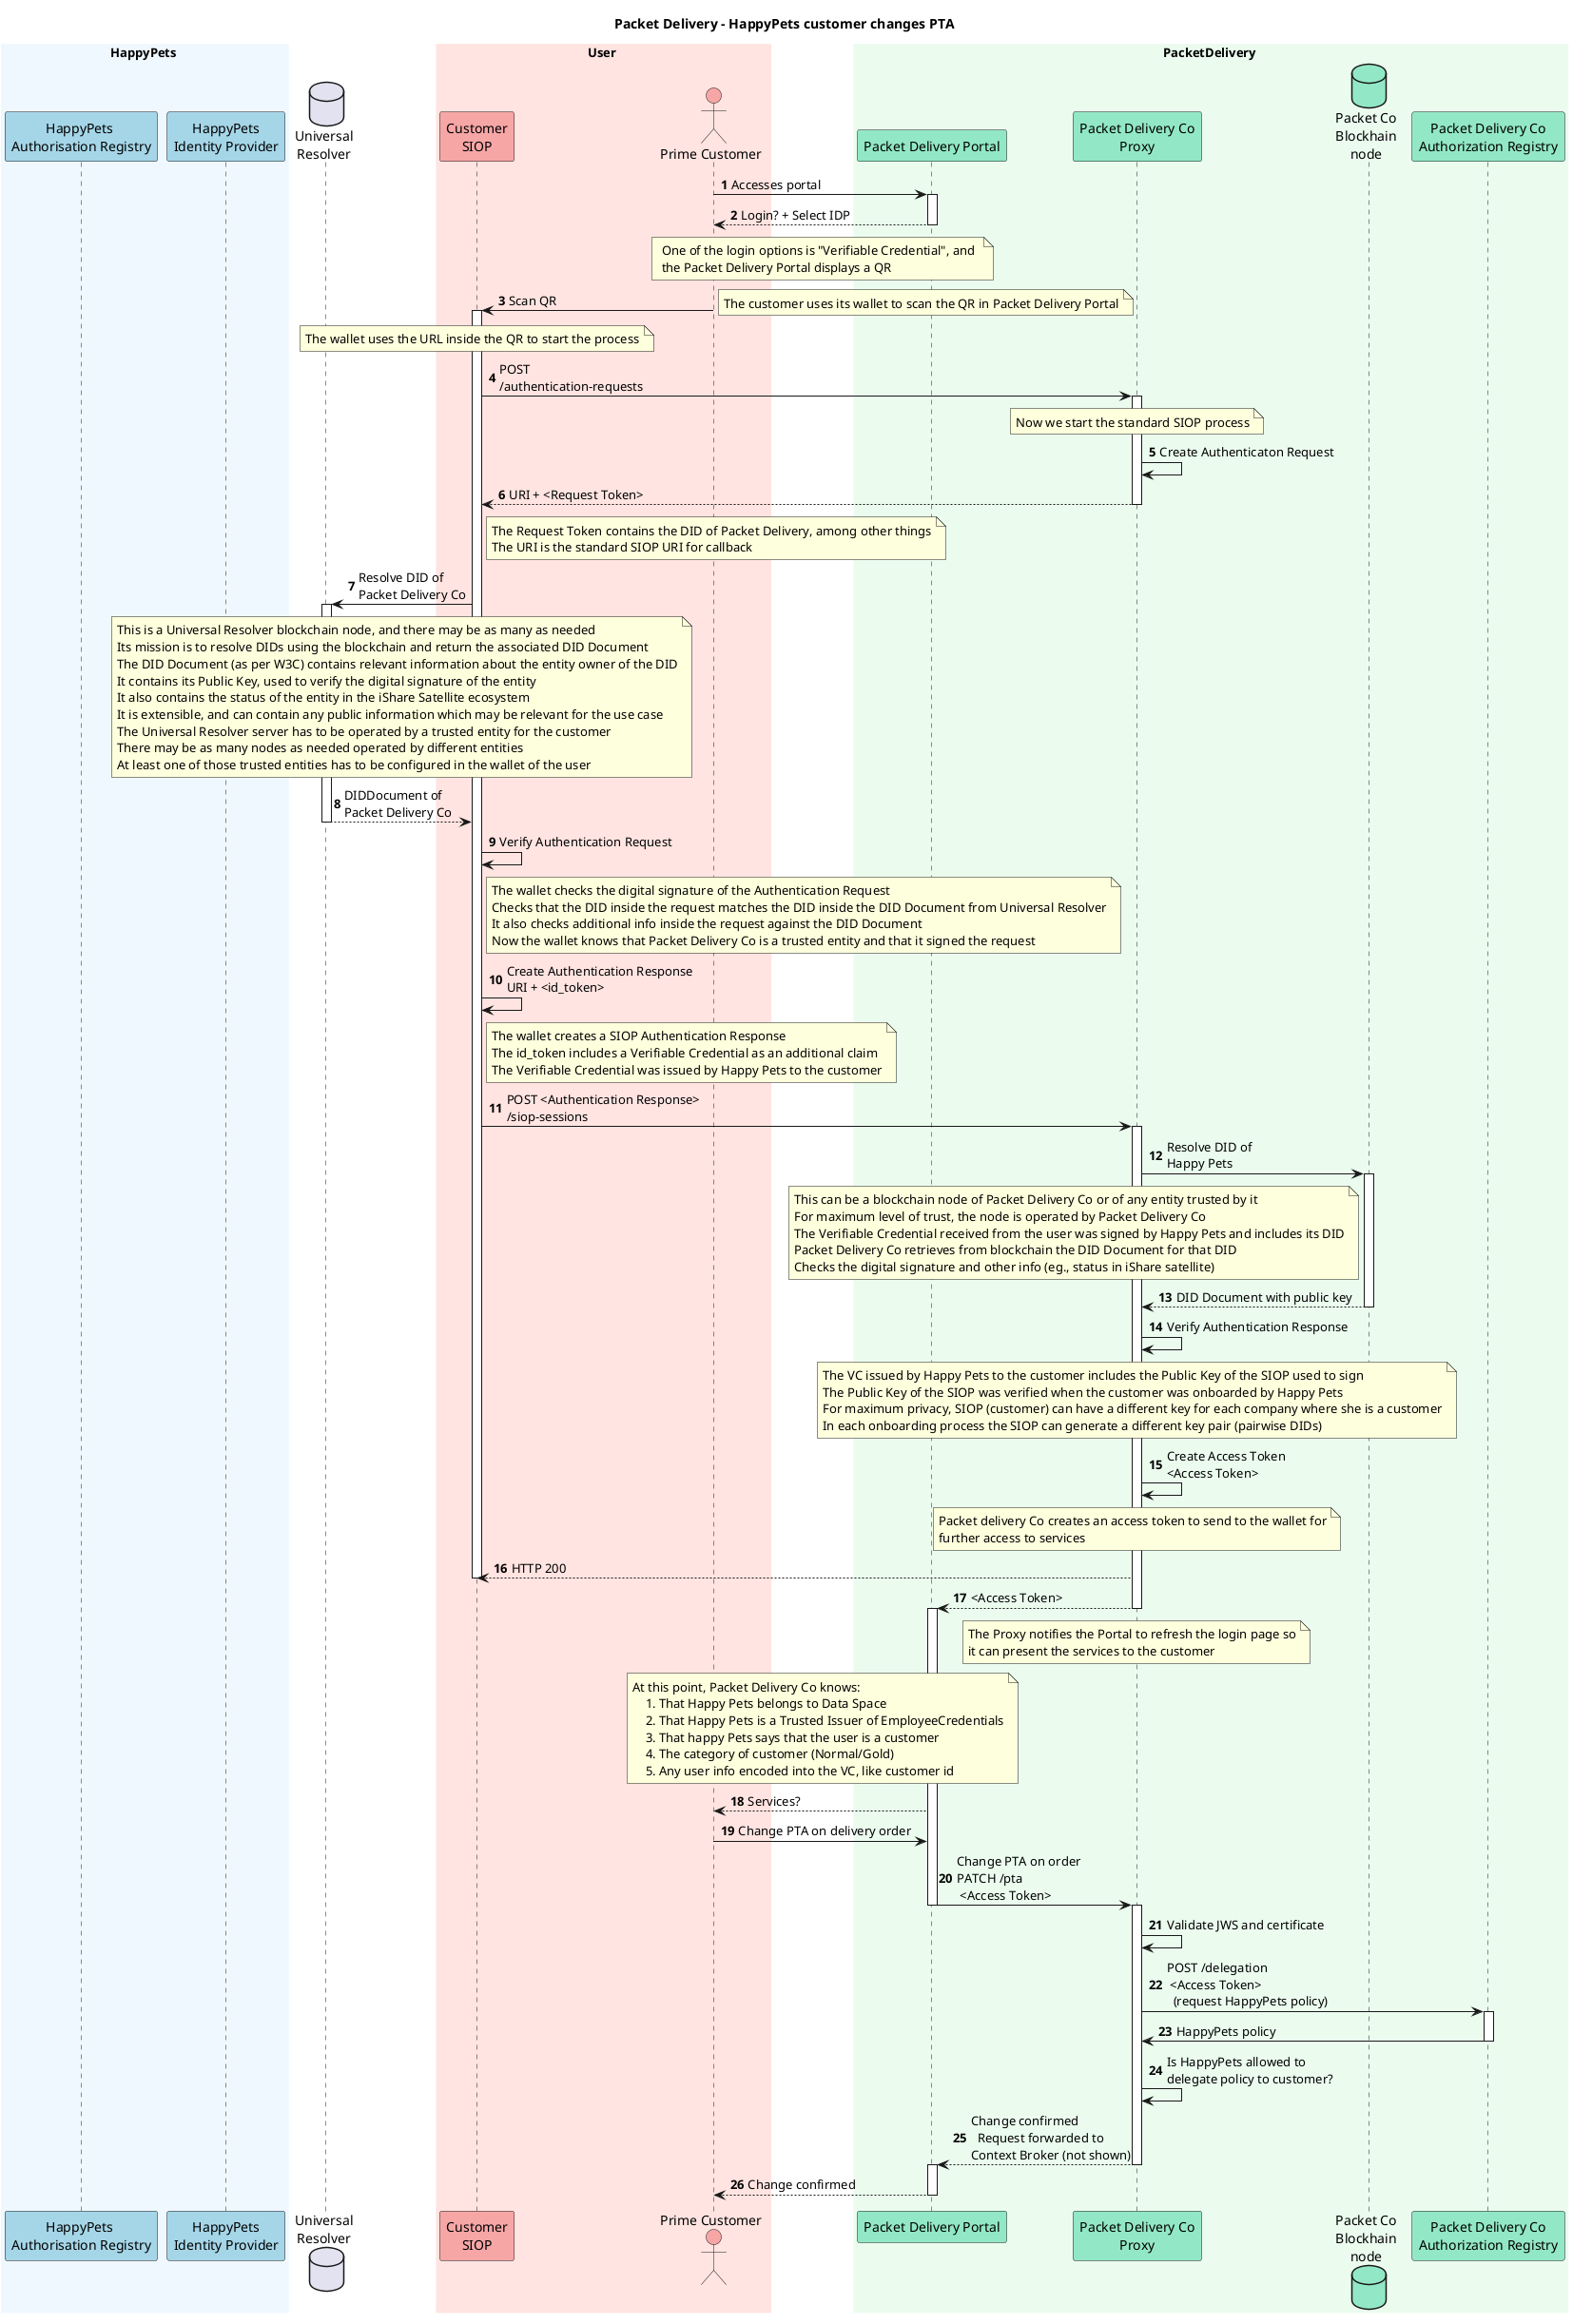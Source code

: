 @startuml vc_change_pta

title Packet Delivery - HappyPets customer changes PTA

autonumber 1
skinparam SequenceBoxBorderColor transparent


box HappyPets #AliceBlue
    participant "HappyPets \nAuthorisation Registry" as har #a5d6e8
    participant "HappyPets\nIdentity Provider" as hidp #a5d6e8
endbox

database "Universal\nResolver" as DIDR

box User #MistyRose
    participant "Customer\nSIOP" as siop #f7a6a6
    actor "Prime Customer" as primeCustomer #f7a6a6
endbox

box PacketDelivery #ebfcef
    participant "Packet Delivery Portal" as packetDeliveryPortal #92e8c6
    participant "Packet Delivery Co\nProxy" as packetDelivery #92e8c6
    database "Packet Co\nBlockhain\nnode" as DIDR_pack #92e8c6
    participant "Packet Delivery Co\nAuthorization Registry" as par #92e8c6
endbox

'Visit the Packet Delivery Portal and select logon method
primeCustomer->packetDeliveryPortal ++: Accesses portal
return Login? + Select IDP

note over primeCustomer, packetDeliveryPortal
    One of the login options is "Verifiable Credential", and
    the Packet Delivery Portal displays a QR
end note
primeCustomer->siop ++:Scan QR
note right: The customer uses its wallet to scan the QR in Packet Delivery Portal

'Perform a POST to start the process
note over siop: The wallet uses the URL inside the QR to start the process
siop -> packetDelivery ++:POST \n/authentication-requests

note over packetDelivery: Now we start the standard SIOP process
packetDelivery -> packetDelivery :Create Authenticaton Request
return URI + <Request Token>
note right siop
    The Request Token contains the DID of Packet Delivery, among other things
    The URI is the standard SIOP URI for callback
end note

'Resolve the DID of Packet Delivery
siop -> DIDR ++: Resolve DID of\nPacket Delivery Co
note over DIDR, siop
    This is a Universal Resolver blockchain node, and there may be as many as needed
    Its mission is to resolve DIDs using the blockchain and return the associated DID Document
    The DID Document (as per W3C) contains relevant information about the entity owner of the DID
    It contains its Public Key, used to verify the digital signature of the entity
    It also contains the status of the entity in the iShare Satellite ecosystem
    It is extensible, and can contain any public information which may be relevant for the use case
    The Universal Resolver server has to be operated by a trusted entity for the customer
    There may be as many nodes as needed operated by different entities
    At least one of those trusted entities has to be configured in the wallet of the user
end note 
return DIDDocument of\nPacket Delivery Co

siop -> siop: Verify Authentication Request
note right siop
    The wallet checks the digital signature of the Authentication Request
    Checks that the DID inside the request matches the DID inside the DID Document from Universal Resolver
    It also checks additional info inside the request against the DID Document
    Now the wallet knows that Packet Delivery Co is a trusted entity and that it signed the request
end note
siop -> siop: Create Authentication Response\nURI + <id_token>

note right siop
    The wallet creates a SIOP Authentication Response
    The id_token includes a Verifiable Credential as an additional claim
    The Verifiable Credential was issued by Happy Pets to the customer
end note
'Perform a POST to send the Authentication Response
siop -> packetDelivery ++: POST <Authentication Response>\n/siop-sessions

'Resolve DID of HappyPets to see if it is trusted issuer
packetDelivery->DIDR_pack ++: Resolve DID of\nHappy Pets
note left DIDR_pack
    This can be a blockchain node of Packet Delivery Co or of any entity trusted by it
    For maximum level of trust, the node is operated by Packet Delivery Co
    The Verifiable Credential received from the user was signed by Happy Pets and includes its DID
    Packet Delivery Co retrieves from blockchain the DID Document for that DID
    Checks the digital signature and other info (eg., status in iShare satellite)
end note
return DID Document with public key

packetDelivery->packetDelivery: Verify Authentication Response
note over packetDelivery
    The VC issued by Happy Pets to the customer includes the Public Key of the SIOP used to sign
    The Public Key of the SIOP was verified when the customer was onboarded by Happy Pets
    For maximum privacy, SIOP (customer) can have a different key for each company where she is a customer
    In each onboarding process the SIOP can generate a different key pair (pairwise DIDs)
end note
packetDelivery->packetDelivery: Create Access Token\n<Access Token>
note over packetDelivery
    Packet delivery Co creates an access token to send to the wallet for
    further access to services
end note
packetDelivery-->siop : HTTP 200
deactivate siop

packetDelivery-->packetDeliveryPortal --++: <Access Token>
note over packetDelivery
    The Proxy notifies the Portal to refresh the login page so
    it can present the services to the customer
end note


note over primeCustomer, packetDeliveryPortal
    At this point, Packet Delivery Co knows:
        1. That Happy Pets belongs to Data Space
        2. That Happy Pets is a Trusted Issuer of EmployeeCredentials
        3. That happy Pets says that the user is a customer
        4. The category of customer (Normal/Gold)
        5. Any user info encoded into the VC, like customer id
end note

'Display the services available to the customer
primeCustomer<--packetDeliveryPortal:Services?
primeCustomer->packetDeliveryPortal:Change PTA on delivery order

'The customers selects to change the PTA
packetDeliveryPortal->packetDelivery --++: Change PTA on order\nPATCH /pta\n <Access Token>

packetDelivery->packetDelivery: Validate JWS and certificate 

'Check policies for this customer
packetDelivery->par ++:POST /delegation\n <Access Token>\n  (request HappyPets policy)
par->packetDelivery --:HappyPets policy

packetDelivery->packetDelivery: Is HappyPets allowed to\ndelegate policy to customer?
packetDelivery-->packetDeliveryPortal --++:Change confirmed\n  Request forwarded to\nContext Broker (not shown)

packetDeliveryPortal-->primeCustomer --:Change confirmed

@enduml

